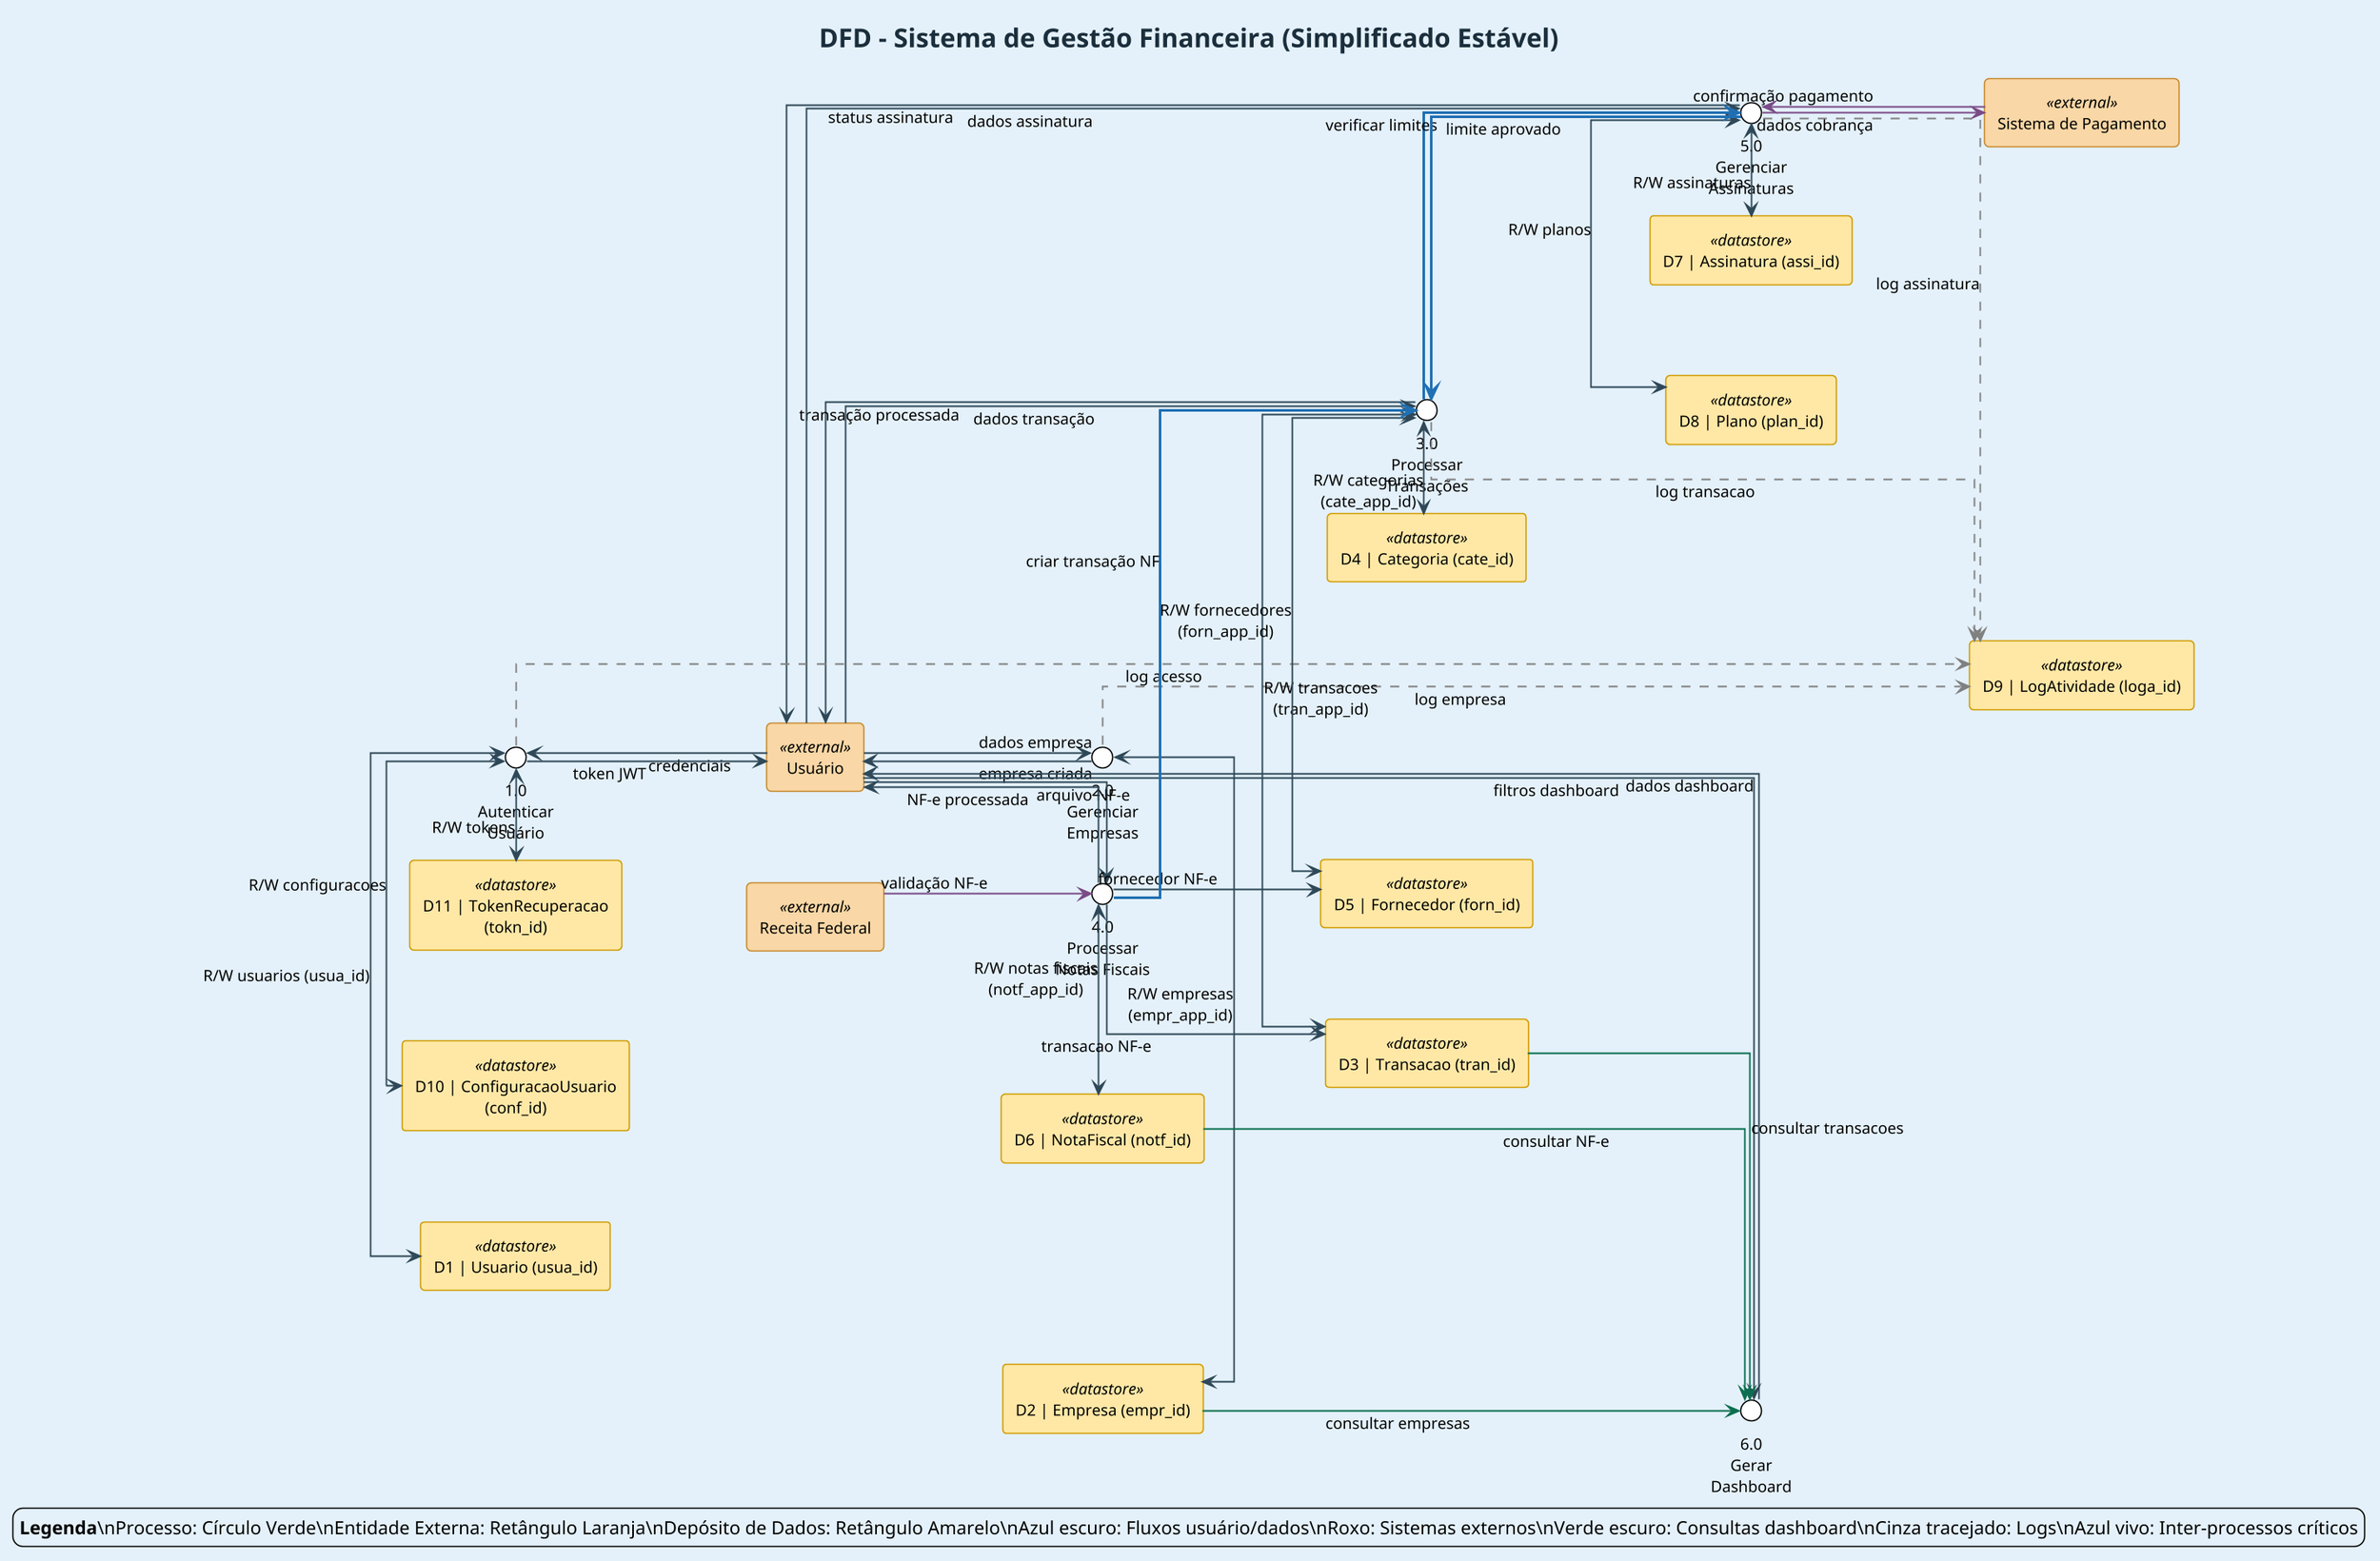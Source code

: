 @startuml
!theme plain
title DFD - Sistema de Gestão Financeira (Simplificado Estável)

' =====================
' Estilo / Aparência
' =====================
skinparam backgroundColor #E4F1FA
skinparam linetype ortho
skinparam defaultTextAlignment center
skinparam shadowing false
skinparam dpi 150
skinparam ArrowColor #2F4858
skinparam ArrowThickness 1.2
skinparam defaultFontName "Arial"
skinparam defaultFontSize 12
skinparam wrapWidth 160
skinparam maxMessageSize 160
skinparam nodesep 70
skinparam ranksep 90

' Estilos por tipo (estereótipos)
skinparam rectangle<<external>> {
	BackgroundColor #F9D7A6
	BorderColor #C6892D
	RoundCorner 8
}
skinparam rectangle<<datastore>> {
	BackgroundColor #FFE8A6
	BorderColor #D19A00
	RoundCorner 6
}
skinparam circle {
	BackgroundColor #B8D9A8
	BorderColor #4F6F3E
}
skinparam titleFontSize 20
skinparam titleFontColor #1B2E3C

left to right direction

' (Removidos links ocultos antes da definição dos nós para evitar criação implícita e erro "already defined")

' =====================
' Entidades Externas
' =====================
rectangle "Usuário" as User <<external>>
rectangle "Sistema de Pagamento" as PaymentGateway <<external>>
rectangle "Receita Federal" as ReceitaFederal <<external>>

' =====================
' Processos
' =====================
circle "1.0\nAutenticar\nUsuário" as P1
circle "2.0\nGerenciar\nEmpresas" as P2
circle "3.0\nProcessar\nTransações" as P3
circle "4.0\nProcessar\nNotas Fiscais" as P4
circle "5.0\nGerenciar\nAssinaturas" as P5
circle "6.0\nGerar\nDashboard" as P6

' =====================
' Depósitos de Dados
' =====================
rectangle "D1 | Usuario (usua_id)" as D1 <<datastore>>
rectangle "D2 | Empresa (empr_id)" as D2 <<datastore>>
rectangle "D3 | Transacao (tran_id)" as D3 <<datastore>>
rectangle "D4 | Categoria (cate_id)" as D4 <<datastore>>
rectangle "D5 | Fornecedor (forn_id)" as D5 <<datastore>>
rectangle "D6 | NotaFiscal (notf_id)" as D6 <<datastore>>
rectangle "D7 | Assinatura (assi_id)" as D7 <<datastore>>
rectangle "D8 | Plano (plan_id)" as D8 <<datastore>>
rectangle "D9 | LogAtividade (loga_id)" as D9 <<datastore>>
rectangle "D10 | ConfiguracaoUsuario (conf_id)" as D10 <<datastore>>
rectangle "D11 | TokenRecuperacao (tokn_id)" as D11 <<datastore>>

' =====================
' Fluxos do Usuário
' =====================
User -[#2F4858]-> P1 : credenciais
P1 -[#2F4858]-> User : token JWT
User -[#2F4858]-> P2 : dados empresa
P2 -[#2F4858]-> User : empresa criada
User -[#2F4858]-> P3 : dados transação
P3 -[#2F4858]-> User : transação processada
User -[#2F4858]-> P4 : arquivo NF-e
P4 -[#2F4858]-> User : NF-e processada
User -[#2F4858]-> P5 : dados assinatura
P5 -[#2F4858]-> User : status assinatura
User -[#2F4858]-> P6 : filtros dashboard
P6 -[#2F4858]-> User : dados dashboard

' =====================
' Gateways Externos
' =====================
PaymentGateway -[#7A4B87]-> P5 : confirmação pagamento
P5 -[#7A4B87]-> PaymentGateway : dados cobrança
ReceitaFederal -[#7A4B87]-> P4 : validação NF-e

' =====================
' Processo <-> Dados
' =====================
P1 <-> D1 : R/W usuarios (usua_id)
P1 <-> D10 : R/W configuracoes
P1 <-> D11 : R/W tokens
P1 -[#grey,dashed]-> D9 : log acesso
P2 <-> D2 : R/W empresas (empr_app_id)
P2 -[#grey,dashed]-> D9 : log empresa
P3 <-> D3 : R/W transacoes (tran_app_id)
P3 <-> D4 : R/W categorias (cate_app_id)
P3 <-> D5 : R/W fornecedores (forn_app_id)
P3 -[#grey,dashed]-> D9 : log transacao
P4 <-> D6 : R/W notas fiscais (notf_app_id)
P4 -[#2F4858]-> D3 : transacao NF-e
P4 -[#2F4858]-> D5 : fornecedor NF-e
P5 <-> D7 : R/W assinaturas
P5 <-> D8 : R/W planos
P5 -[#grey,dashed]-> D9 : log assinatura
D3 -[#0B6E4F]-> P6 : consultar transacoes
D6 -[#0B6E4F]-> P6 : consultar NF-e
D2 -[#0B6E4F]-> P6 : consultar empresas

' =====================
' Inter‑Processos
' =====================
P3 -[#1F6FB2,bold]-> P5 : verificar limites
P5 -[#1F6FB2,bold]-> P3 : limite aprovado
P4 -[#1F6FB2,bold]-> P3 : criar transação NF

legend right
<b>Legenda</b>\nProcesso: Círculo Verde\nEntidade Externa: Retângulo Laranja\nDepósito de Dados: Retângulo Amarelo\nAzul escuro: Fluxos usuário/dados\nRoxo: Sistemas externos\nVerde escuro: Consultas dashboard\nCinza tracejado: Logs\nAzul vivo: Inter‑processos críticos
endlegend

@enduml